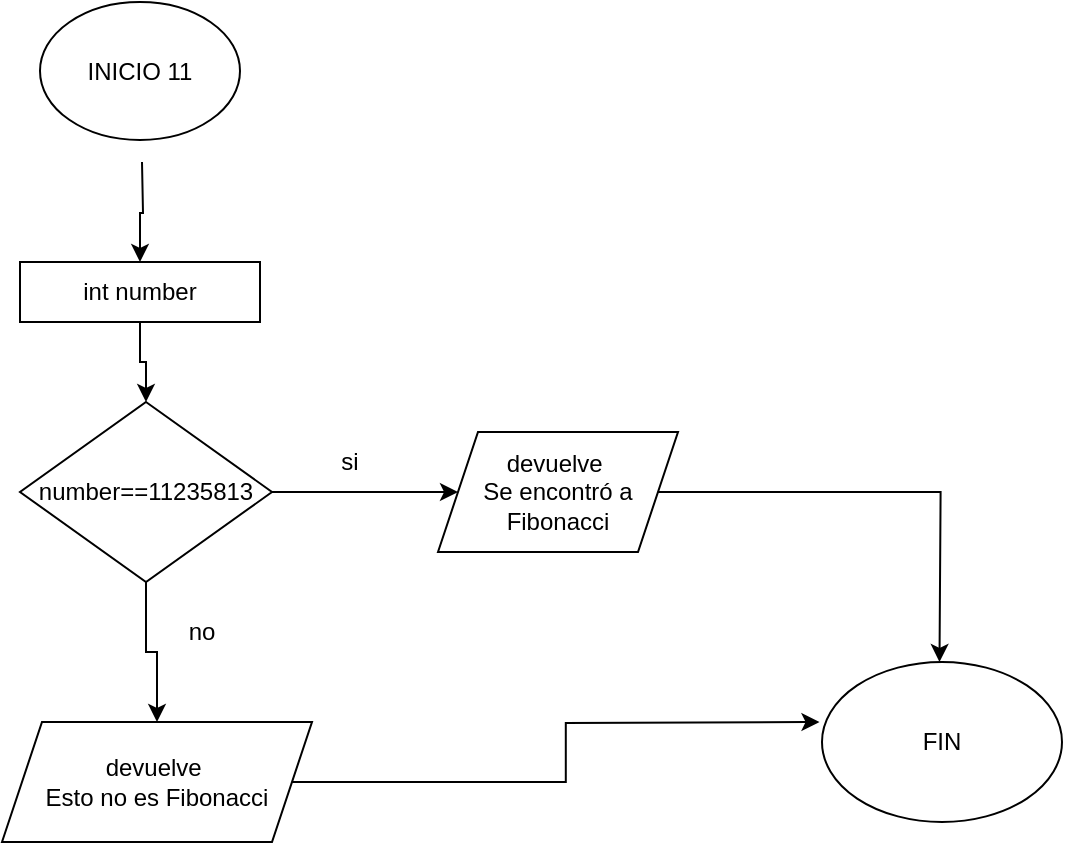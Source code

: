 <mxfile version="24.4.0" type="github">
  <diagram name="Página-1" id="ShfQZtE3lnxqKdywChu-">
    <mxGraphModel dx="949" dy="-5907" grid="1" gridSize="10" guides="1" tooltips="1" connect="1" arrows="1" fold="1" page="1" pageScale="1" pageWidth="827" pageHeight="1169" math="0" shadow="0">
      <root>
        <mxCell id="0" />
        <mxCell id="1" parent="0" />
        <mxCell id="PFcVlR4L90_-gMsJ-3gt-1" style="edgeStyle=orthogonalEdgeStyle;rounded=0;orthogonalLoop=1;jettySize=auto;html=1;entryX=0.5;entryY=0;entryDx=0;entryDy=0;" edge="1" parent="1" target="PFcVlR4L90_-gMsJ-3gt-3">
          <mxGeometry relative="1" as="geometry">
            <mxPoint x="160" y="7140" as="sourcePoint" />
          </mxGeometry>
        </mxCell>
        <mxCell id="PFcVlR4L90_-gMsJ-3gt-2" value="" style="edgeStyle=orthogonalEdgeStyle;rounded=0;orthogonalLoop=1;jettySize=auto;html=1;" edge="1" parent="1" source="PFcVlR4L90_-gMsJ-3gt-3" target="PFcVlR4L90_-gMsJ-3gt-6">
          <mxGeometry relative="1" as="geometry" />
        </mxCell>
        <mxCell id="PFcVlR4L90_-gMsJ-3gt-3" value="int number" style="rounded=0;whiteSpace=wrap;html=1;" vertex="1" parent="1">
          <mxGeometry x="99" y="7190" width="120" height="30" as="geometry" />
        </mxCell>
        <mxCell id="PFcVlR4L90_-gMsJ-3gt-4" value="" style="edgeStyle=orthogonalEdgeStyle;rounded=0;orthogonalLoop=1;jettySize=auto;html=1;" edge="1" parent="1" source="PFcVlR4L90_-gMsJ-3gt-6" target="PFcVlR4L90_-gMsJ-3gt-8">
          <mxGeometry relative="1" as="geometry" />
        </mxCell>
        <mxCell id="PFcVlR4L90_-gMsJ-3gt-5" value="" style="edgeStyle=orthogonalEdgeStyle;rounded=0;orthogonalLoop=1;jettySize=auto;html=1;" edge="1" parent="1" source="PFcVlR4L90_-gMsJ-3gt-6" target="PFcVlR4L90_-gMsJ-3gt-10">
          <mxGeometry relative="1" as="geometry" />
        </mxCell>
        <mxCell id="PFcVlR4L90_-gMsJ-3gt-6" value="number==11235813" style="rhombus;whiteSpace=wrap;html=1;rounded=0;" vertex="1" parent="1">
          <mxGeometry x="99" y="7260" width="126" height="90" as="geometry" />
        </mxCell>
        <mxCell id="PFcVlR4L90_-gMsJ-3gt-7" style="edgeStyle=orthogonalEdgeStyle;rounded=0;orthogonalLoop=1;jettySize=auto;html=1;entryX=0.5;entryY=0;entryDx=0;entryDy=0;" edge="1" parent="1" source="PFcVlR4L90_-gMsJ-3gt-8">
          <mxGeometry relative="1" as="geometry">
            <mxPoint x="558.75" y="7390" as="targetPoint" />
          </mxGeometry>
        </mxCell>
        <mxCell id="PFcVlR4L90_-gMsJ-3gt-8" value="devuelve&amp;nbsp;&lt;div&gt;Se encontró a Fibonacci&lt;/div&gt;" style="shape=parallelogram;perimeter=parallelogramPerimeter;whiteSpace=wrap;html=1;fixedSize=1;rounded=0;" vertex="1" parent="1">
          <mxGeometry x="308" y="7275" width="120" height="60" as="geometry" />
        </mxCell>
        <mxCell id="PFcVlR4L90_-gMsJ-3gt-9" style="edgeStyle=orthogonalEdgeStyle;rounded=0;orthogonalLoop=1;jettySize=auto;html=1;entryX=0;entryY=0.5;entryDx=0;entryDy=0;" edge="1" parent="1" source="PFcVlR4L90_-gMsJ-3gt-10">
          <mxGeometry relative="1" as="geometry">
            <mxPoint x="498.75" y="7420" as="targetPoint" />
          </mxGeometry>
        </mxCell>
        <mxCell id="PFcVlR4L90_-gMsJ-3gt-10" value="devuelve&amp;nbsp;&lt;div&gt;Esto no es Fibonacci&lt;/div&gt;" style="shape=parallelogram;perimeter=parallelogramPerimeter;whiteSpace=wrap;html=1;fixedSize=1;rounded=0;" vertex="1" parent="1">
          <mxGeometry x="90" y="7420" width="155" height="60" as="geometry" />
        </mxCell>
        <mxCell id="PFcVlR4L90_-gMsJ-3gt-11" value="si" style="text;html=1;align=center;verticalAlign=middle;whiteSpace=wrap;rounded=0;" vertex="1" parent="1">
          <mxGeometry x="234.12" y="7275" width="60" height="30" as="geometry" />
        </mxCell>
        <mxCell id="PFcVlR4L90_-gMsJ-3gt-12" value="no" style="text;html=1;align=center;verticalAlign=middle;whiteSpace=wrap;rounded=0;" vertex="1" parent="1">
          <mxGeometry x="160" y="7360" width="60" height="30" as="geometry" />
        </mxCell>
        <mxCell id="PFcVlR4L90_-gMsJ-3gt-13" value="INICIO 11" style="ellipse;whiteSpace=wrap;html=1;" vertex="1" parent="1">
          <mxGeometry x="109" y="7060" width="100" height="69" as="geometry" />
        </mxCell>
        <mxCell id="PFcVlR4L90_-gMsJ-3gt-14" value="FIN" style="ellipse;whiteSpace=wrap;html=1;" vertex="1" parent="1">
          <mxGeometry x="500" y="7390" width="120" height="80" as="geometry" />
        </mxCell>
      </root>
    </mxGraphModel>
  </diagram>
</mxfile>
